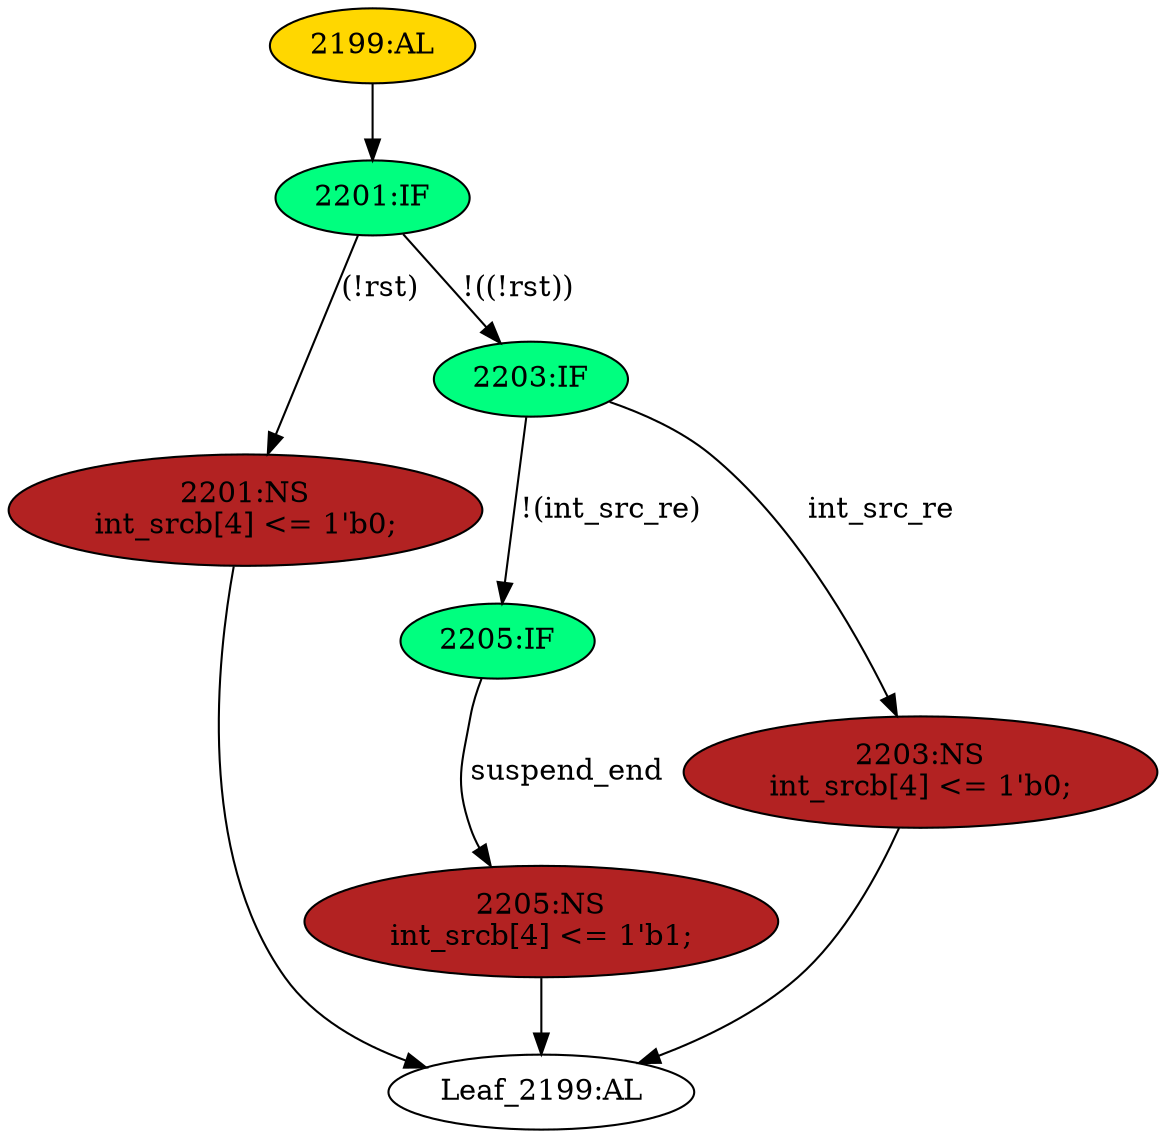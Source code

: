 strict digraph "" {
	node [label="\N"];
	"2201:IF"	 [ast="<pyverilog.vparser.ast.IfStatement object at 0x7f0a38d99f90>",
		fillcolor=springgreen,
		label="2201:IF",
		statements="[]",
		style=filled,
		typ=IfStatement];
	"2201:NS"	 [ast="<pyverilog.vparser.ast.NonblockingSubstitution object at 0x7f0a38db2510>",
		fillcolor=firebrick,
		label="2201:NS
int_srcb[4] <= 1'b0;",
		statements="[<pyverilog.vparser.ast.NonblockingSubstitution object at 0x7f0a38db2510>]",
		style=filled,
		typ=NonblockingSubstitution];
	"2201:IF" -> "2201:NS"	 [cond="['rst']",
		label="(!rst)",
		lineno=2201];
	"2203:IF"	 [ast="<pyverilog.vparser.ast.IfStatement object at 0x7f0a38db2050>",
		fillcolor=springgreen,
		label="2203:IF",
		statements="[]",
		style=filled,
		typ=IfStatement];
	"2201:IF" -> "2203:IF"	 [cond="['rst']",
		label="!((!rst))",
		lineno=2201];
	"Leaf_2199:AL"	 [def_var="['int_srcb']",
		label="Leaf_2199:AL"];
	"2201:NS" -> "Leaf_2199:AL"	 [cond="[]",
		lineno=None];
	"2205:IF"	 [ast="<pyverilog.vparser.ast.IfStatement object at 0x7f0a38db20d0>",
		fillcolor=springgreen,
		label="2205:IF",
		statements="[]",
		style=filled,
		typ=IfStatement];
	"2205:NS"	 [ast="<pyverilog.vparser.ast.NonblockingSubstitution object at 0x7f0a38db2150>",
		fillcolor=firebrick,
		label="2205:NS
int_srcb[4] <= 1'b1;",
		statements="[<pyverilog.vparser.ast.NonblockingSubstitution object at 0x7f0a38db2150>]",
		style=filled,
		typ=NonblockingSubstitution];
	"2205:IF" -> "2205:NS"	 [cond="['suspend_end']",
		label=suspend_end,
		lineno=2205];
	"2203:IF" -> "2205:IF"	 [cond="['int_src_re']",
		label="!(int_src_re)",
		lineno=2203];
	"2203:NS"	 [ast="<pyverilog.vparser.ast.NonblockingSubstitution object at 0x7f0a38db2250>",
		fillcolor=firebrick,
		label="2203:NS
int_srcb[4] <= 1'b0;",
		statements="[<pyverilog.vparser.ast.NonblockingSubstitution object at 0x7f0a38db2250>]",
		style=filled,
		typ=NonblockingSubstitution];
	"2203:IF" -> "2203:NS"	 [cond="['int_src_re']",
		label=int_src_re,
		lineno=2203];
	"2199:AL"	 [ast="<pyverilog.vparser.ast.Always object at 0x7f0a38db2790>",
		clk_sens=False,
		fillcolor=gold,
		label="2199:AL",
		sens="['wclk']",
		statements="[]",
		style=filled,
		typ=Always,
		use_var="['rst', 'suspend_end', 'int_src_re']"];
	"2199:AL" -> "2201:IF"	 [cond="[]",
		lineno=None];
	"2205:NS" -> "Leaf_2199:AL"	 [cond="[]",
		lineno=None];
	"2203:NS" -> "Leaf_2199:AL"	 [cond="[]",
		lineno=None];
}
